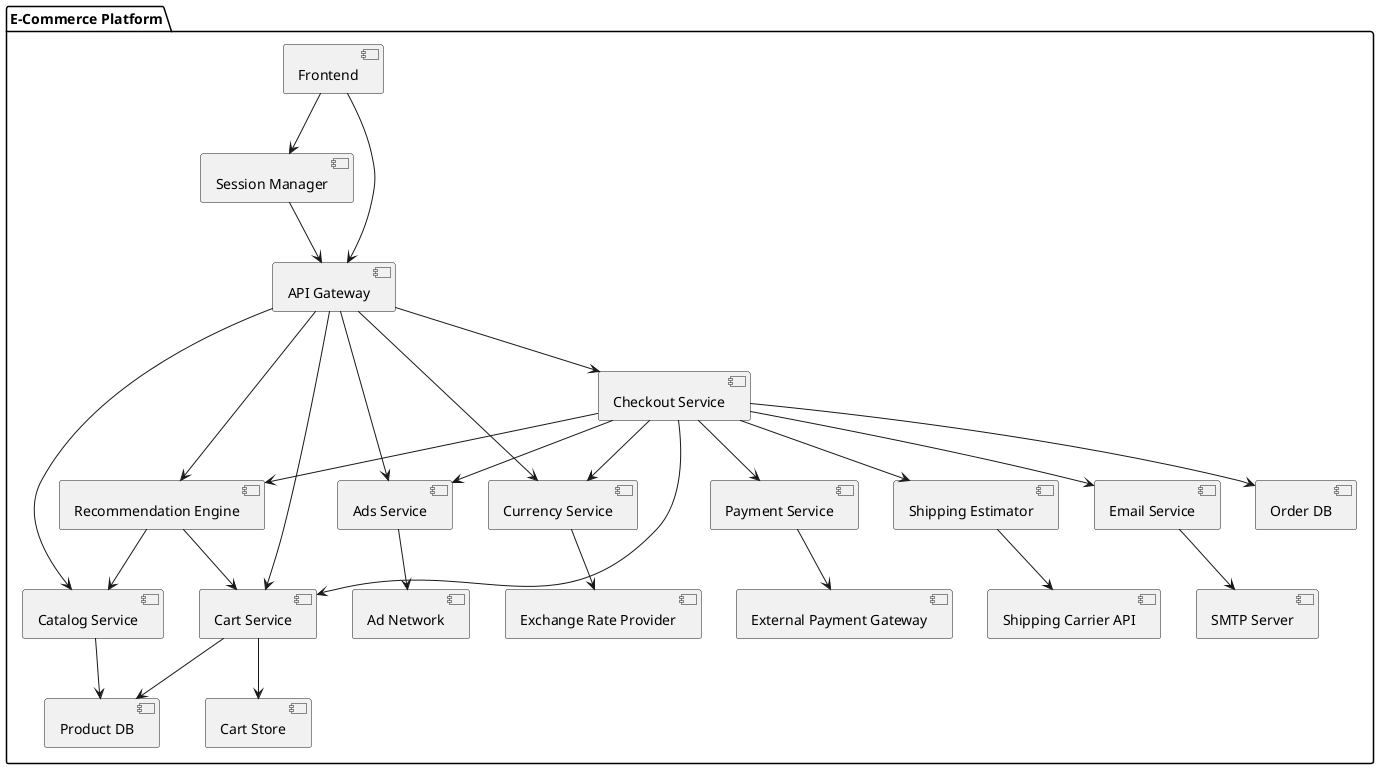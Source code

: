 @startuml
package "E-Commerce Platform" {

[Frontend] as Frontend
[Session Manager] as SessionManager
[API Gateway] as APIGateway

[Catalog Service] as CatalogService
[Cart Service] as CartService
[Recommendation Engine] as RecommendationEngine
[Ads Service] as AdsService
[Currency Service] as CurrencyService
[Checkout Service] as CheckoutService
[Payment Service] as PaymentService
[Shipping Estimator] as ShippingEstimator
[Email Service] as EmailService

[Product DB] as ProductDB
[Cart Store] as CartStore
[Order DB] as OrderDB

[Exchange Rate Provider] as ExchangeProvider
[External Payment Gateway] as ExternalPayment
[Shipping Carrier API] as ShippingAPI
[Ad Network] as AdNetwork
[SMTP Server] as SMTP

' Frontend and Session
Frontend --> APIGateway
Frontend --> SessionManager
SessionManager --> APIGateway

' API Gateway routes
APIGateway --> CatalogService
APIGateway --> CartService
APIGateway --> RecommendationEngine
APIGateway --> AdsService
APIGateway --> CurrencyService
APIGateway --> CheckoutService

' Catalog and Product
CatalogService --> ProductDB

' Cart logic
CartService --> CartStore
CartService --> ProductDB

' Recommendations based on cart and catalog
RecommendationEngine --> CartService
RecommendationEngine --> CatalogService

' Ads use Ad Network
AdsService --> AdNetwork

' Currency Conversion
CurrencyService --> ExchangeProvider

' Checkout
CheckoutService --> CartService
CheckoutService --> CurrencyService
CheckoutService --> ShippingEstimator
CheckoutService --> PaymentService
CheckoutService --> EmailService
CheckoutService --> OrderDB
CheckoutService --> RecommendationEngine
CheckoutService --> AdsService

' Shipping Estimates
ShippingEstimator --> ShippingAPI

' Payment integration
PaymentService --> ExternalPayment

' Email
EmailService --> SMTP

}
@enduml
